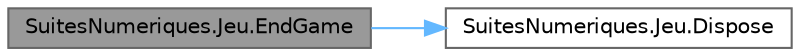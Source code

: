 digraph "SuitesNumeriques.Jeu.EndGame"
{
 // LATEX_PDF_SIZE
  bgcolor="transparent";
  edge [fontname=Helvetica,fontsize=10,labelfontname=Helvetica,labelfontsize=10];
  node [fontname=Helvetica,fontsize=10,shape=box,height=0.2,width=0.4];
  rankdir="LR";
  Node1 [id="Node000001",label="SuitesNumeriques.Jeu.EndGame",height=0.2,width=0.4,color="gray40", fillcolor="grey60", style="filled", fontcolor="black",tooltip="Fin d'une partie, on crée un formulaire de fin auquel on passe notre reference du menu principal."];
  Node1 -> Node2 [id="edge1_Node000001_Node000002",color="steelblue1",style="solid",tooltip=" "];
  Node2 [id="Node000002",label="SuitesNumeriques.Jeu.Dispose",height=0.2,width=0.4,color="grey40", fillcolor="white", style="filled",URL="$class_suites_numeriques_1_1_jeu.html#a7b1cfd01be863ab8b35768ffdcf4a01a",tooltip="Clean up any resources being used."];
}
